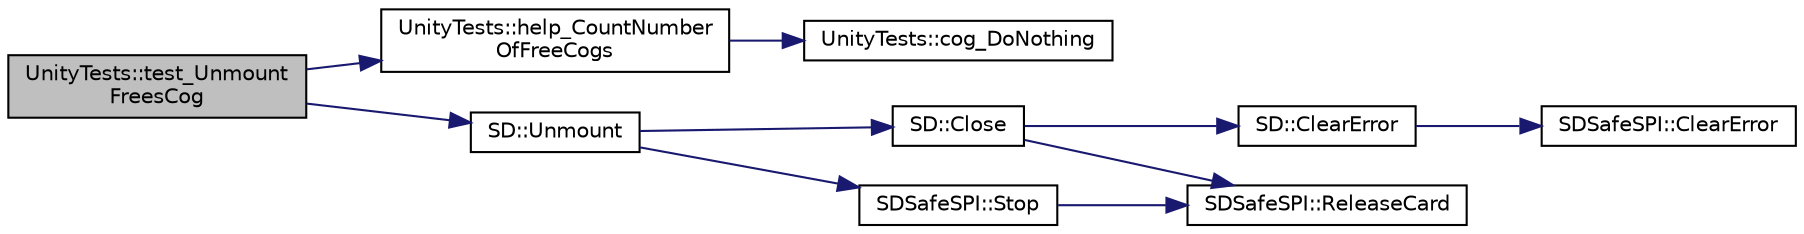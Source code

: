 digraph "UnityTests::test_UnmountFreesCog"
{
  edge [fontname="Helvetica",fontsize="10",labelfontname="Helvetica",labelfontsize="10"];
  node [fontname="Helvetica",fontsize="10",shape=record];
  rankdir="LR";
  Node1 [label="UnityTests::test_Unmount\lFreesCog",height=0.2,width=0.4,color="black", fillcolor="grey75", style="filled" fontcolor="black"];
  Node1 -> Node2 [color="midnightblue",fontsize="10",style="solid",fontname="Helvetica"];
  Node2 [label="UnityTests::help_CountNumber\lOfFreeCogs",height=0.2,width=0.4,color="black", fillcolor="white", style="filled",URL="$classUnityTests.html#a42dbd6d3d2a7981fae3e849e66d67b71"];
  Node2 -> Node3 [color="midnightblue",fontsize="10",style="solid",fontname="Helvetica"];
  Node3 [label="UnityTests::cog_DoNothing",height=0.2,width=0.4,color="black", fillcolor="white", style="filled",URL="$classUnityTests.html#abaa1b7c91d312f5e0d4e6840d358337d"];
  Node1 -> Node4 [color="midnightblue",fontsize="10",style="solid",fontname="Helvetica"];
  Node4 [label="SD::Unmount",height=0.2,width=0.4,color="black", fillcolor="white", style="filled",URL="$classSD.html#a717ad876e006c17056c6e8dda6a75bb8",tooltip="Closes any open files, and unmounts the SD card."];
  Node4 -> Node5 [color="midnightblue",fontsize="10",style="solid",fontname="Helvetica"];
  Node5 [label="SD::Close",height=0.2,width=0.4,color="black", fillcolor="white", style="filled",URL="$classSD.html#a3565db73bb04735026ed9ce454eb52eb",tooltip="Flush and close the currently open file if any."];
  Node5 -> Node6 [color="midnightblue",fontsize="10",style="solid",fontname="Helvetica"];
  Node6 [label="SD::ClearError",height=0.2,width=0.4,color="black", fillcolor="white", style="filled",URL="$classSD.html#ae3d681225cee64a2c7c1722f1cd9b23a",tooltip="Resets the error flag to kNoError."];
  Node6 -> Node7 [color="midnightblue",fontsize="10",style="solid",fontname="Helvetica"];
  Node7 [label="SDSafeSPI::ClearError",height=0.2,width=0.4,color="black", fillcolor="white", style="filled",URL="$classSDSafeSPI.html#a4608c282f5225c559fa836d9867e6e81",tooltip="Resets the error flag to kNoError."];
  Node5 -> Node8 [color="midnightblue",fontsize="10",style="solid",fontname="Helvetica"];
  Node8 [label="SDSafeSPI::ReleaseCard",height=0.2,width=0.4,color="black", fillcolor="white", style="filled",URL="$classSDSafeSPI.html#ae74174a2ead99e536e2942feb9019b76",tooltip="Release the SPI bus and allow other devices to use it."];
  Node4 -> Node9 [color="midnightblue",fontsize="10",style="solid",fontname="Helvetica"];
  Node9 [label="SDSafeSPI::Stop",height=0.2,width=0.4,color="black", fillcolor="white", style="filled",URL="$classSDSafeSPI.html#a7273706623ea9f1c6ee0ecb65e1240db",tooltip="Kill the assembly driver cog."];
  Node9 -> Node8 [color="midnightblue",fontsize="10",style="solid",fontname="Helvetica"];
}
